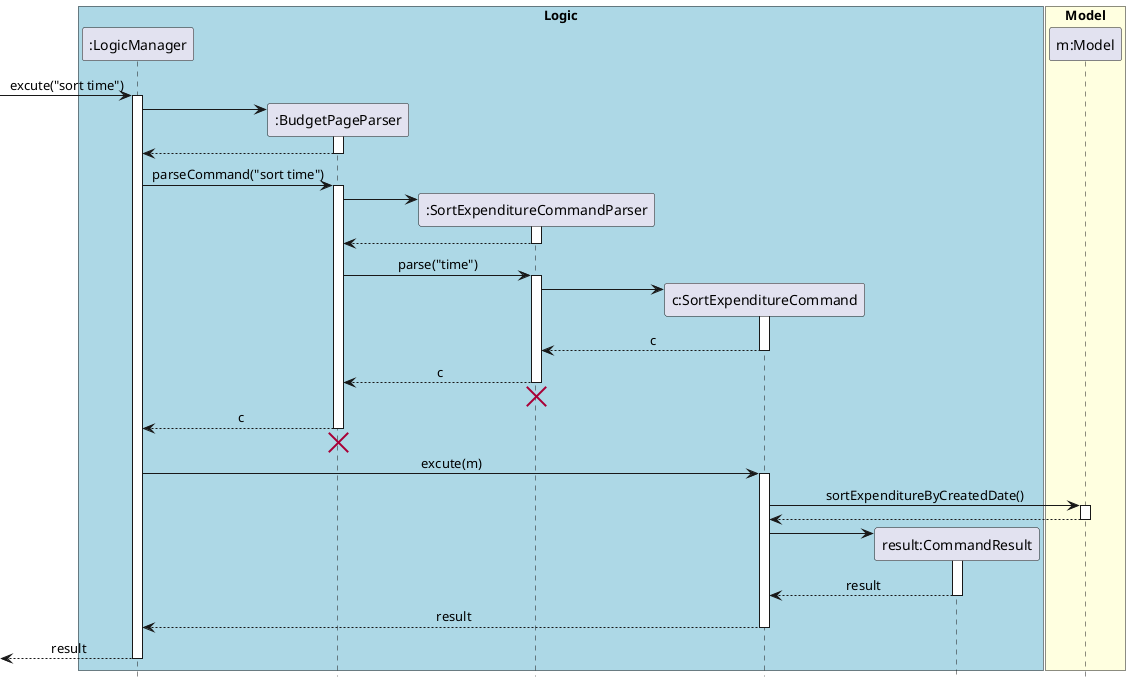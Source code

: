 @startuml
skinparam Sequence {
    MessageAlign center
}
hide footbox
box "Logic" #LightBlue
participant ":LogicManager" as LM
participant ":BudgetPageParser" as BPP
participant ":SortExpenditureCommandParser" as SECP
participant "c:SortExpenditureCommand" as SEC
participant "result:CommandResult" as CR

end box

box "Model" #LightYellow
participant "m:Model" as M
end box

[-> LM : excute("sort time")
activate LM
create BPP
LM -> BPP
activate BPP
LM <-- BPP
deactivate BPP
LM -> BPP : parseCommand("sort time")
activate BPP

create SECP
BPP -> SECP
activate SECP
BPP <-- SECP
deactivate SECP
BPP -> SECP : parse("time")
activate SECP

create SEC
SECP -> SEC
activate SEC
SECP <-- SEC : c
deactivate SEC
BPP <-- SECP : c
deactivate SECP
BPP <-[hidden]- SECP
destroy SECP

deactivate SECP
LM <-- BPP : c
deactivate BPP
LM <-[hidden]- BPP
destroy BPP


LM -> SEC: excute(m)
activate SEC
SEC -> M : sortExpenditureByCreatedDate()
activate M
SEC <-- M
deactivate M

create CR
SEC -> CR
activate CR
SEC <-- CR : result
deactivate CR

LM <-- SEC: result
deactivate SEC
[<-- LM: result
deactivate LM

@enduml
